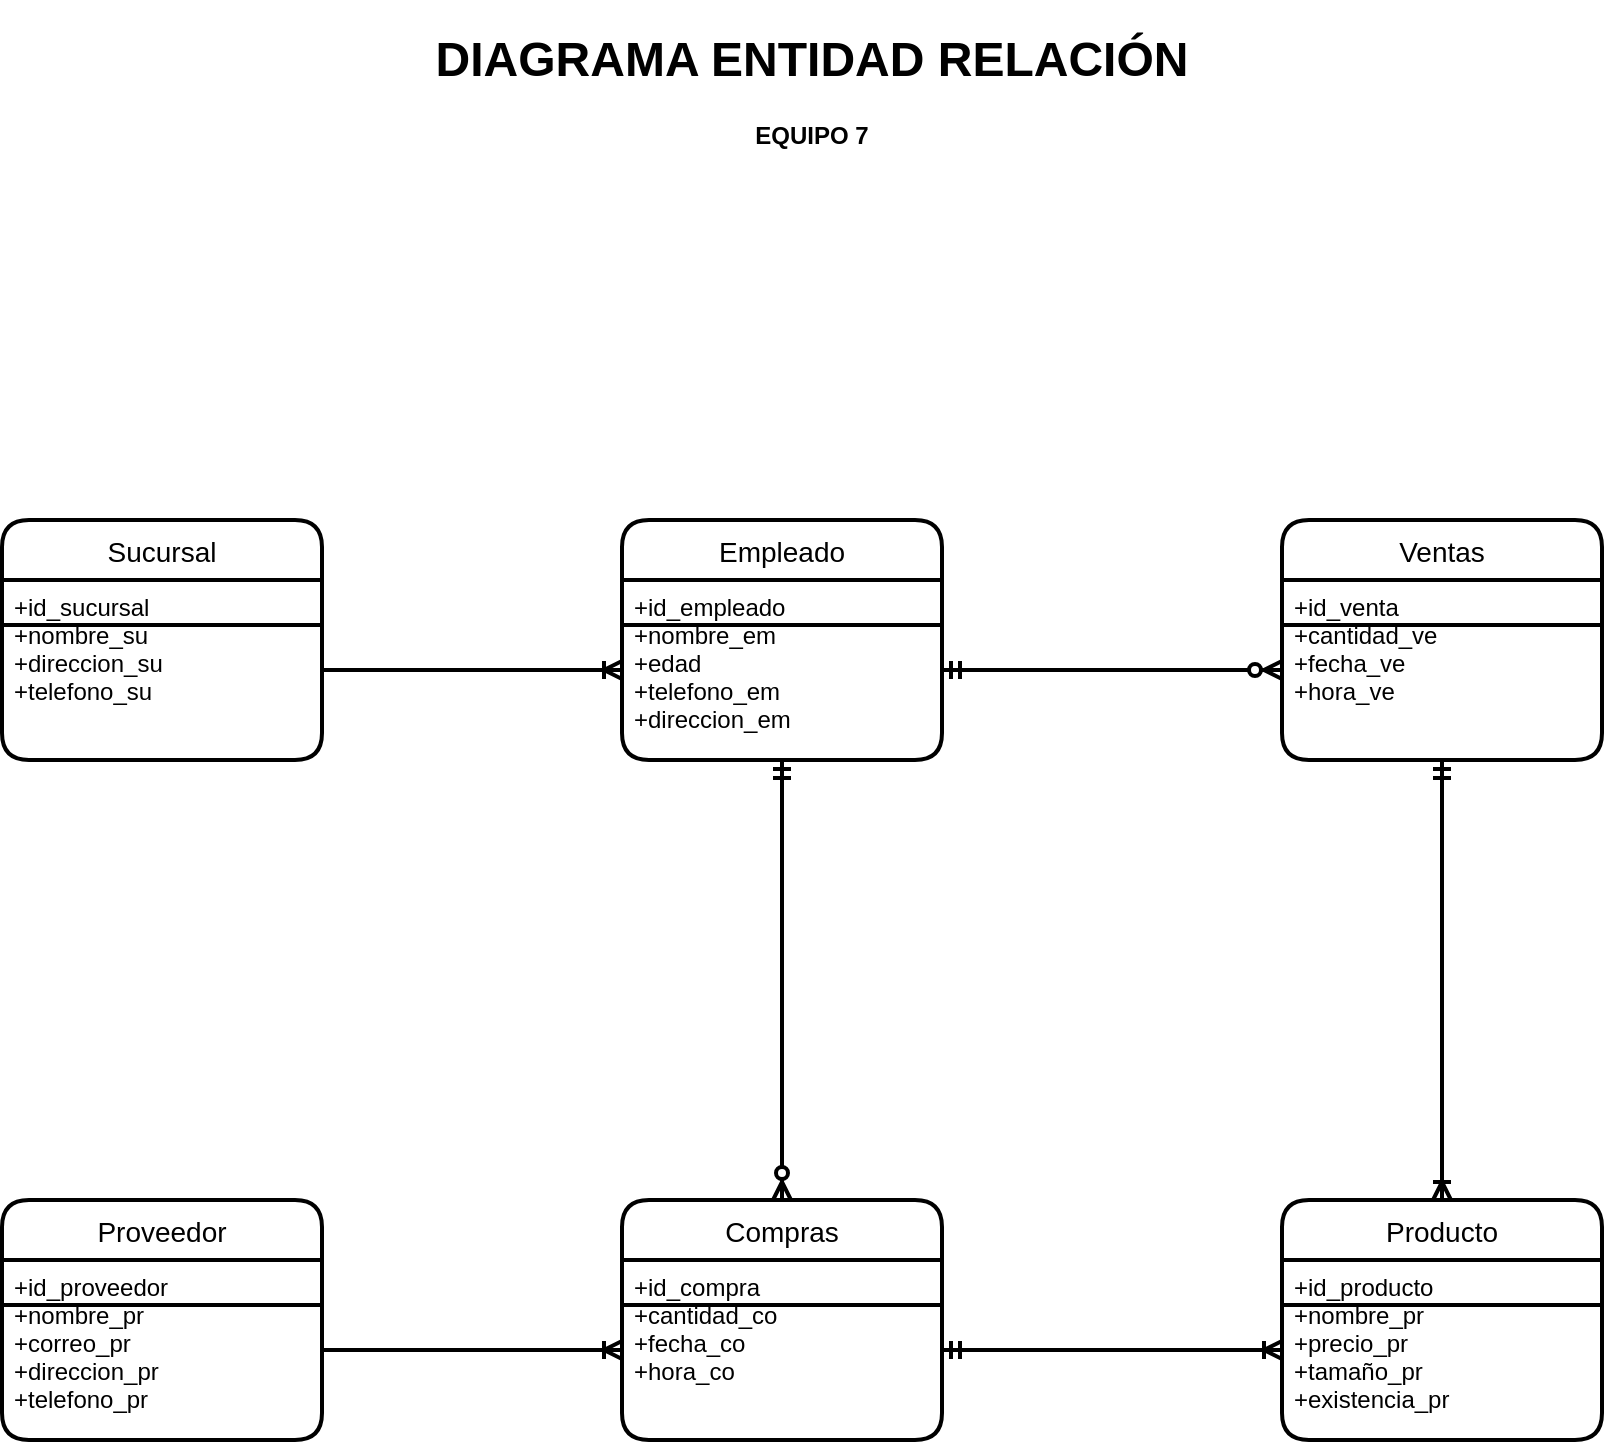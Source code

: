 <mxfile version="13.7.8" type="github"><diagram id="lURr1SUzgLX1jMfKgT8y" name="Page-1"><mxGraphModel dx="1736" dy="944" grid="1" gridSize="10" guides="1" tooltips="1" connect="1" arrows="1" fold="1" page="1" pageScale="1" pageWidth="1654" pageHeight="1169" math="0" shadow="0"><root><mxCell id="0"/><mxCell id="1" parent="0"/><mxCell id="yS4Auysj0yb1mgpmarGh-20" value="" style="edgeStyle=entityRelationEdgeStyle;fontSize=12;html=1;endArrow=ERoneToMany;exitX=1;exitY=0.5;exitDx=0;exitDy=0;strokeWidth=2;entryX=0;entryY=0.5;entryDx=0;entryDy=0;" parent="1" source="yS4Auysj0yb1mgpmarGh-2" target="yS4Auysj0yb1mgpmarGh-12" edge="1"><mxGeometry width="100" height="100" relative="1" as="geometry"><mxPoint x="630" y="460" as="sourcePoint"/><mxPoint x="730" y="393" as="targetPoint"/></mxGeometry></mxCell><mxCell id="yS4Auysj0yb1mgpmarGh-26" value="" style="fontSize=12;html=1;endArrow=ERoneToMany;strokeWidth=2;entryX=0;entryY=0.5;entryDx=0;entryDy=0;exitX=1;exitY=0.5;exitDx=0;exitDy=0;" parent="1" source="yS4Auysj0yb1mgpmarGh-10" target="yS4Auysj0yb1mgpmarGh-14" edge="1"><mxGeometry width="100" height="100" relative="1" as="geometry"><mxPoint x="600" y="750" as="sourcePoint"/><mxPoint x="740" y="750" as="targetPoint"/></mxGeometry></mxCell><mxCell id="yS4Auysj0yb1mgpmarGh-27" value="" style="fontSize=12;html=1;endArrow=ERoneToMany;startArrow=ERmandOne;strokeWidth=2;exitX=0.5;exitY=1;exitDx=0;exitDy=0;entryX=0.5;entryY=0;entryDx=0;entryDy=0;" parent="1" source="yS4Auysj0yb1mgpmarGh-16" target="yS4Auysj0yb1mgpmarGh-18" edge="1"><mxGeometry width="100" height="100" relative="1" as="geometry"><mxPoint x="1120" y="620" as="sourcePoint"/><mxPoint x="1210" y="550" as="targetPoint"/></mxGeometry></mxCell><mxCell id="yS4Auysj0yb1mgpmarGh-30" value="" style="fontSize=12;html=1;endArrow=ERzeroToMany;startArrow=ERmandOne;strokeWidth=2;entryX=0.5;entryY=0;entryDx=0;entryDy=0;exitX=0.5;exitY=1;exitDx=0;exitDy=0;" parent="1" source="yS4Auysj0yb1mgpmarGh-12" target="yS4Auysj0yb1mgpmarGh-13" edge="1"><mxGeometry width="100" height="100" relative="1" as="geometry"><mxPoint x="680" y="610" as="sourcePoint"/><mxPoint x="780" y="510" as="targetPoint"/></mxGeometry></mxCell><mxCell id="yS4Auysj0yb1mgpmarGh-31" value="" style="fontSize=12;html=1;endArrow=ERzeroToMany;startArrow=ERmandOne;strokeWidth=2;entryX=0;entryY=0.5;entryDx=0;entryDy=0;exitX=1;exitY=0.5;exitDx=0;exitDy=0;" parent="1" source="yS4Auysj0yb1mgpmarGh-12" target="yS4Auysj0yb1mgpmarGh-16" edge="1"><mxGeometry width="100" height="100" relative="1" as="geometry"><mxPoint x="840" y="470" as="sourcePoint"/><mxPoint x="840" y="690" as="targetPoint"/></mxGeometry></mxCell><mxCell id="yS4Auysj0yb1mgpmarGh-32" value="" style="fontSize=12;html=1;endArrow=ERoneToMany;startArrow=ERmandOne;strokeWidth=2;exitX=1;exitY=0.5;exitDx=0;exitDy=0;entryX=0;entryY=0.5;entryDx=0;entryDy=0;" parent="1" source="yS4Auysj0yb1mgpmarGh-14" target="yS4Auysj0yb1mgpmarGh-19" edge="1"><mxGeometry width="100" height="100" relative="1" as="geometry"><mxPoint x="1170" y="470" as="sourcePoint"/><mxPoint x="1170" y="690" as="targetPoint"/></mxGeometry></mxCell><mxCell id="yS4Auysj0yb1mgpmarGh-1" value="Sucursal" style="swimlane;childLayout=stackLayout;horizontal=1;startSize=30;horizontalStack=0;rounded=1;fontSize=14;fontStyle=0;strokeWidth=2;resizeParent=0;resizeLast=1;shadow=0;dashed=0;align=center;" parent="1" vertex="1"><mxGeometry x="440" y="340" width="160" height="120" as="geometry"/></mxCell><mxCell id="yS4Auysj0yb1mgpmarGh-2" value="+id_sucursal&#10;+nombre_su&#10;+direccion_su&#10;+telefono_su" style="align=left;strokeColor=none;fillColor=none;spacingLeft=4;fontSize=12;verticalAlign=top;resizable=0;rotatable=0;part=1;" parent="yS4Auysj0yb1mgpmarGh-1" vertex="1"><mxGeometry y="30" width="160" height="90" as="geometry"/></mxCell><mxCell id="yS4Auysj0yb1mgpmarGh-33" value="" style="endArrow=none;html=1;strokeWidth=2;exitX=0;exitY=0.25;exitDx=0;exitDy=0;entryX=1;entryY=0.25;entryDx=0;entryDy=0;" parent="yS4Auysj0yb1mgpmarGh-1" source="yS4Auysj0yb1mgpmarGh-2" target="yS4Auysj0yb1mgpmarGh-2" edge="1"><mxGeometry width="50" height="50" relative="1" as="geometry"><mxPoint x="170" y="220" as="sourcePoint"/><mxPoint x="310" y="220" as="targetPoint"/></mxGeometry></mxCell><mxCell id="yS4Auysj0yb1mgpmarGh-15" value="Ventas" style="swimlane;childLayout=stackLayout;horizontal=1;startSize=30;horizontalStack=0;rounded=1;fontSize=14;fontStyle=0;strokeWidth=2;resizeParent=0;resizeLast=1;shadow=0;dashed=0;align=center;" parent="1" vertex="1"><mxGeometry x="1080" y="340" width="160" height="120" as="geometry"/></mxCell><mxCell id="yS4Auysj0yb1mgpmarGh-16" value="+id_venta&#10;+cantidad_ve&#10;+fecha_ve&#10;+hora_ve" style="align=left;strokeColor=none;fillColor=none;spacingLeft=4;fontSize=12;verticalAlign=top;resizable=0;rotatable=0;part=1;" parent="yS4Auysj0yb1mgpmarGh-15" vertex="1"><mxGeometry y="30" width="160" height="90" as="geometry"/></mxCell><mxCell id="yS4Auysj0yb1mgpmarGh-39" value="" style="endArrow=none;html=1;strokeWidth=2;exitX=0;exitY=0.25;exitDx=0;exitDy=0;entryX=1;entryY=0.25;entryDx=0;entryDy=0;" parent="yS4Auysj0yb1mgpmarGh-15" source="yS4Auysj0yb1mgpmarGh-16" target="yS4Auysj0yb1mgpmarGh-16" edge="1"><mxGeometry width="50" height="50" relative="1" as="geometry"><mxPoint x="230" y="90" as="sourcePoint"/><mxPoint x="280" y="40" as="targetPoint"/></mxGeometry></mxCell><mxCell id="yS4Auysj0yb1mgpmarGh-11" value="Empleado" style="swimlane;childLayout=stackLayout;horizontal=1;startSize=30;horizontalStack=0;rounded=1;fontSize=14;fontStyle=0;strokeWidth=2;resizeParent=0;resizeLast=1;shadow=0;dashed=0;align=center;" parent="1" vertex="1"><mxGeometry x="750" y="340" width="160" height="120" as="geometry"/></mxCell><mxCell id="yS4Auysj0yb1mgpmarGh-12" value="+id_empleado&#10;+nombre_em&#10;+edad&#10;+telefono_em&#10;+direccion_em" style="align=left;strokeColor=none;fillColor=none;spacingLeft=4;fontSize=12;verticalAlign=top;resizable=0;rotatable=0;part=1;" parent="yS4Auysj0yb1mgpmarGh-11" vertex="1"><mxGeometry y="30" width="160" height="90" as="geometry"/></mxCell><mxCell id="yS4Auysj0yb1mgpmarGh-38" value="" style="endArrow=none;html=1;strokeWidth=2;exitX=0;exitY=0.25;exitDx=0;exitDy=0;entryX=1;entryY=0.25;entryDx=0;entryDy=0;" parent="yS4Auysj0yb1mgpmarGh-11" source="yS4Auysj0yb1mgpmarGh-12" target="yS4Auysj0yb1mgpmarGh-12" edge="1"><mxGeometry width="50" height="50" relative="1" as="geometry"><mxPoint x="210" y="40" as="sourcePoint"/><mxPoint x="260" y="-10" as="targetPoint"/></mxGeometry></mxCell><mxCell id="yS4Auysj0yb1mgpmarGh-18" value="Producto" style="swimlane;childLayout=stackLayout;horizontal=1;startSize=30;horizontalStack=0;rounded=1;fontSize=14;fontStyle=0;strokeWidth=2;resizeParent=0;resizeLast=1;shadow=0;dashed=0;align=center;" parent="1" vertex="1"><mxGeometry x="1080" y="680" width="160" height="120" as="geometry"/></mxCell><mxCell id="yS4Auysj0yb1mgpmarGh-19" value="+id_producto&#10;+nombre_pr&#10;+precio_pr&#10;+tamaño_pr&#10;+existencia_pr" style="align=left;strokeColor=none;fillColor=none;spacingLeft=4;fontSize=12;verticalAlign=top;resizable=0;rotatable=0;part=1;" parent="yS4Auysj0yb1mgpmarGh-18" vertex="1"><mxGeometry y="30" width="160" height="90" as="geometry"/></mxCell><mxCell id="yS4Auysj0yb1mgpmarGh-34" value="" style="endArrow=none;html=1;strokeWidth=2;exitX=0;exitY=0.25;exitDx=0;exitDy=0;entryX=1;entryY=0.25;entryDx=0;entryDy=0;" parent="yS4Auysj0yb1mgpmarGh-18" source="yS4Auysj0yb1mgpmarGh-19" target="yS4Auysj0yb1mgpmarGh-19" edge="1"><mxGeometry width="50" height="50" relative="1" as="geometry"><mxPoint x="-190" y="62.5" as="sourcePoint"/><mxPoint x="-30" y="62.5" as="targetPoint"/></mxGeometry></mxCell><mxCell id="yS4Auysj0yb1mgpmarGh-13" value="Compras" style="swimlane;childLayout=stackLayout;horizontal=1;startSize=30;horizontalStack=0;rounded=1;fontSize=14;fontStyle=0;strokeWidth=2;resizeParent=0;resizeLast=1;shadow=0;dashed=0;align=center;" parent="1" vertex="1"><mxGeometry x="750" y="680" width="160" height="120" as="geometry"/></mxCell><mxCell id="yS4Auysj0yb1mgpmarGh-14" value="+id_compra&#10;+cantidad_co&#10;+fecha_co&#10;+hora_co" style="align=left;strokeColor=none;fillColor=none;spacingLeft=4;fontSize=12;verticalAlign=top;resizable=0;rotatable=0;part=1;" parent="yS4Auysj0yb1mgpmarGh-13" vertex="1"><mxGeometry y="30" width="160" height="90" as="geometry"/></mxCell><mxCell id="yS4Auysj0yb1mgpmarGh-36" style="edgeStyle=none;rounded=1;orthogonalLoop=1;jettySize=auto;html=1;entryX=0;entryY=0.5;entryDx=0;entryDy=0;strokeWidth=2;" parent="yS4Auysj0yb1mgpmarGh-13" source="yS4Auysj0yb1mgpmarGh-14" target="yS4Auysj0yb1mgpmarGh-14" edge="1"><mxGeometry relative="1" as="geometry"/></mxCell><mxCell id="yS4Auysj0yb1mgpmarGh-35" value="" style="endArrow=none;html=1;strokeWidth=2;exitX=0;exitY=0.25;exitDx=0;exitDy=0;entryX=1;entryY=0.25;entryDx=0;entryDy=0;" parent="yS4Auysj0yb1mgpmarGh-13" source="yS4Auysj0yb1mgpmarGh-14" target="yS4Auysj0yb1mgpmarGh-14" edge="1"><mxGeometry width="50" height="50" relative="1" as="geometry"><mxPoint x="200" y="-10" as="sourcePoint"/><mxPoint x="250" y="-60" as="targetPoint"/></mxGeometry></mxCell><mxCell id="yS4Auysj0yb1mgpmarGh-9" value="Proveedor" style="swimlane;childLayout=stackLayout;horizontal=1;startSize=30;horizontalStack=0;rounded=1;fontSize=14;fontStyle=0;strokeWidth=2;resizeParent=0;resizeLast=1;shadow=0;dashed=0;align=center;" parent="1" vertex="1"><mxGeometry x="440" y="680" width="160" height="120" as="geometry"/></mxCell><mxCell id="yS4Auysj0yb1mgpmarGh-10" value="+id_proveedor&#10;+nombre_pr&#10;+correo_pr&#10;+direccion_pr&#10;+telefono_pr" style="align=left;strokeColor=none;fillColor=none;spacingLeft=4;fontSize=12;verticalAlign=top;resizable=0;rotatable=0;part=1;" parent="yS4Auysj0yb1mgpmarGh-9" vertex="1"><mxGeometry y="30" width="160" height="90" as="geometry"/></mxCell><mxCell id="yS4Auysj0yb1mgpmarGh-37" value="" style="endArrow=none;html=1;strokeWidth=2;exitX=0;exitY=0.25;exitDx=0;exitDy=0;entryX=1;entryY=0.25;entryDx=0;entryDy=0;" parent="yS4Auysj0yb1mgpmarGh-9" source="yS4Auysj0yb1mgpmarGh-10" target="yS4Auysj0yb1mgpmarGh-10" edge="1"><mxGeometry width="50" height="50" relative="1" as="geometry"><mxPoint x="150" y="-20" as="sourcePoint"/><mxPoint x="200" y="-70" as="targetPoint"/></mxGeometry></mxCell><mxCell id="yS4Auysj0yb1mgpmarGh-40" value="&lt;h1&gt;DIAGRAMA ENTIDAD RELACIÓN&lt;/h1&gt;&lt;div&gt;&lt;b&gt;EQUIPO 7&lt;/b&gt;&lt;/div&gt;&lt;div&gt;&lt;b&gt;&lt;br&gt;&lt;/b&gt;&lt;/div&gt;" style="text;html=1;strokeColor=none;fillColor=none;spacing=5;spacingTop=-20;whiteSpace=wrap;overflow=hidden;rounded=0;align=center;" parent="1" vertex="1"><mxGeometry x="620" y="90" width="450" height="120" as="geometry"/></mxCell></root></mxGraphModel></diagram></mxfile>